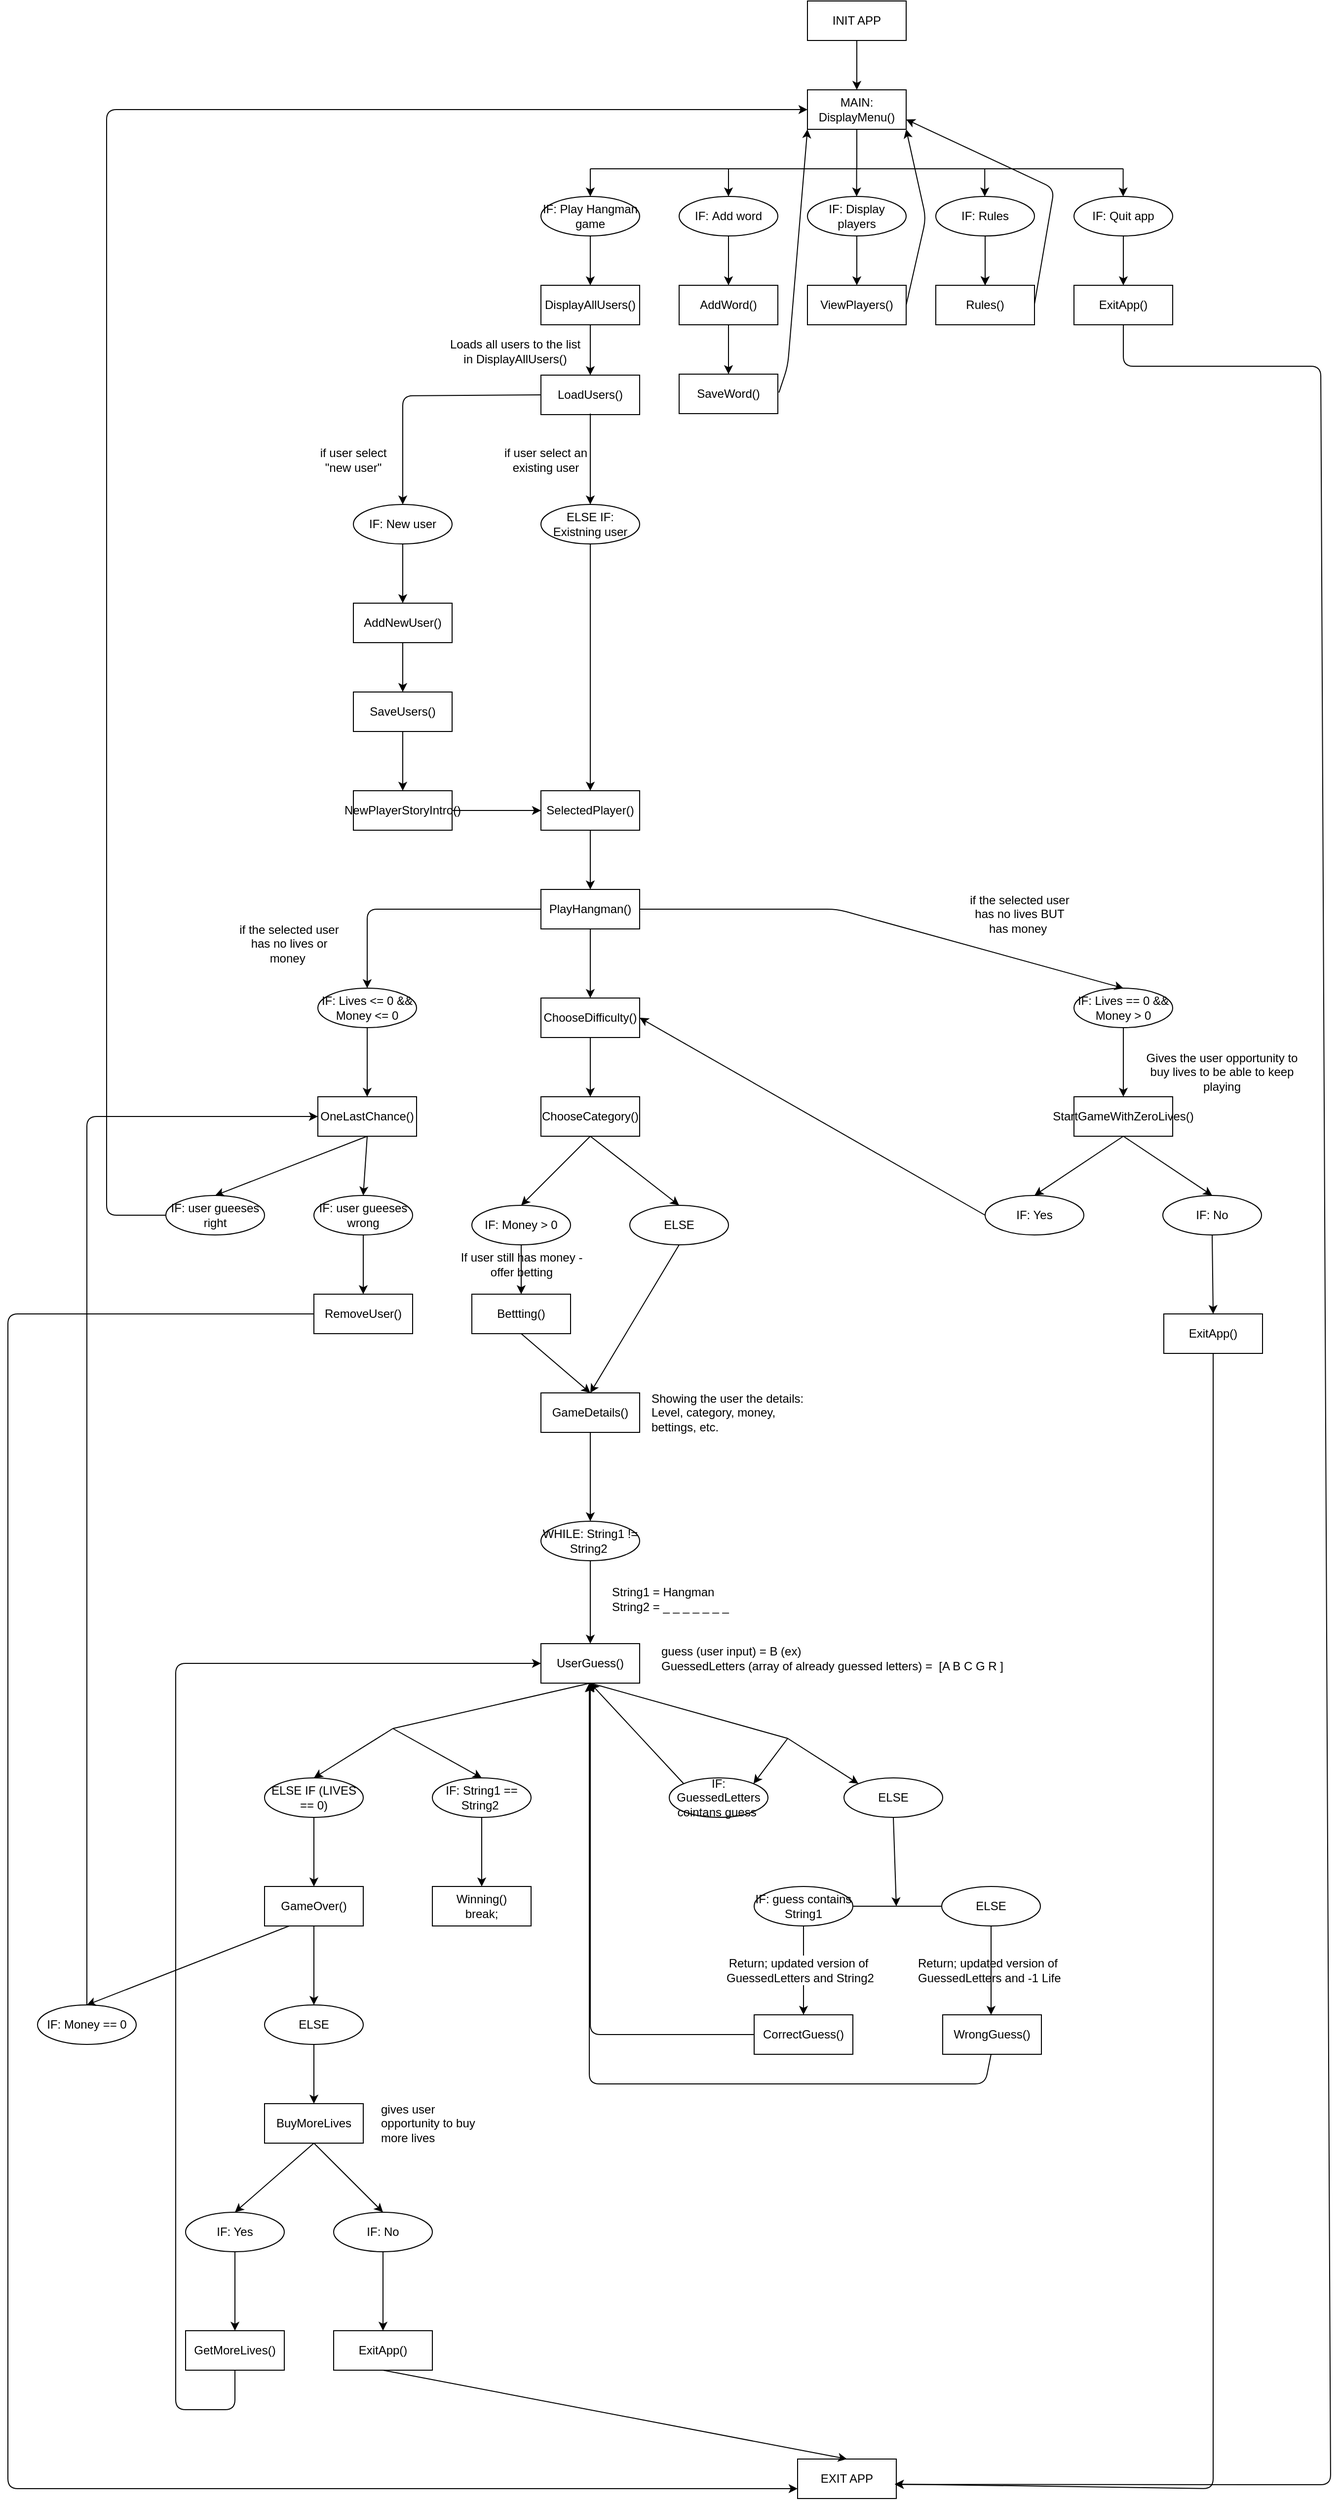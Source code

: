<mxfile>
    <diagram id="V3ijUrjMEdLw47c3y2hR" name="Page-1">
        <mxGraphModel dx="129" dy="98" grid="1" gridSize="10" guides="1" tooltips="1" connect="1" arrows="1" fold="1" page="1" pageScale="1" pageWidth="827" pageHeight="1169" math="0" shadow="0">
            <root>
                <mxCell id="0"/>
                <mxCell id="1" parent="0"/>
                <mxCell id="3" value="INIT APP" style="whiteSpace=wrap;html=1;align=center;" parent="1" vertex="1">
                    <mxGeometry x="960" y="120" width="100" height="40" as="geometry"/>
                </mxCell>
                <mxCell id="4" value="MAIN:&lt;br&gt;DisplayMenu()" style="whiteSpace=wrap;html=1;align=center;" parent="1" vertex="1">
                    <mxGeometry x="960" y="210" width="100" height="40" as="geometry"/>
                </mxCell>
                <mxCell id="6" value="IF: Play Hangman game" style="ellipse;whiteSpace=wrap;html=1;align=center;" parent="1" vertex="1">
                    <mxGeometry x="690" y="318" width="100" height="40" as="geometry"/>
                </mxCell>
                <mxCell id="7" value="IF:&amp;nbsp;Add word" style="ellipse;whiteSpace=wrap;html=1;align=center;" parent="1" vertex="1">
                    <mxGeometry x="830" y="318" width="100" height="40" as="geometry"/>
                </mxCell>
                <mxCell id="8" value="IF:&amp;nbsp;Display players" style="ellipse;whiteSpace=wrap;html=1;align=center;" parent="1" vertex="1">
                    <mxGeometry x="960" y="318" width="100" height="40" as="geometry"/>
                </mxCell>
                <mxCell id="20" value="" style="edgeStyle=none;html=1;" parent="1" source="9" target="18" edge="1">
                    <mxGeometry relative="1" as="geometry"/>
                </mxCell>
                <mxCell id="9" value="IF:&amp;nbsp;Rules" style="ellipse;whiteSpace=wrap;html=1;align=center;" parent="1" vertex="1">
                    <mxGeometry x="1090" y="318" width="100" height="40" as="geometry"/>
                </mxCell>
                <mxCell id="10" value="IF:&amp;nbsp;Quit app" style="ellipse;whiteSpace=wrap;html=1;align=center;" parent="1" vertex="1">
                    <mxGeometry x="1230" y="318" width="100" height="40" as="geometry"/>
                </mxCell>
                <mxCell id="12" value="EXIT APP" style="whiteSpace=wrap;html=1;align=center;" parent="1" vertex="1">
                    <mxGeometry x="950" y="2610" width="100" height="40" as="geometry"/>
                </mxCell>
                <mxCell id="13" value="ViewPlayers()" style="whiteSpace=wrap;html=1;align=center;" parent="1" vertex="1">
                    <mxGeometry x="960" y="408" width="100" height="40" as="geometry"/>
                </mxCell>
                <mxCell id="15" value="" style="endArrow=classic;html=1;entryX=0.5;entryY=0;entryDx=0;entryDy=0;exitX=0.5;exitY=1;exitDx=0;exitDy=0;" parent="1" source="8" target="13" edge="1">
                    <mxGeometry width="50" height="50" relative="1" as="geometry">
                        <mxPoint x="1010" y="378" as="sourcePoint"/>
                        <mxPoint x="1040" y="498" as="targetPoint"/>
                    </mxGeometry>
                </mxCell>
                <mxCell id="16" value="" style="endArrow=classic;html=1;entryX=0.985;entryY=0.643;entryDx=0;entryDy=0;entryPerimeter=0;exitX=0.5;exitY=1;exitDx=0;exitDy=0;" parent="1" source="167" target="12" edge="1">
                    <mxGeometry width="50" height="50" relative="1" as="geometry">
                        <mxPoint x="1330" y="480" as="sourcePoint"/>
                        <mxPoint x="1050" y="1350" as="targetPoint"/>
                        <Array as="points">
                            <mxPoint x="1280" y="490"/>
                            <mxPoint x="1480" y="490"/>
                            <mxPoint x="1490" y="2636"/>
                        </Array>
                    </mxGeometry>
                </mxCell>
                <mxCell id="18" value="Rules()" style="whiteSpace=wrap;html=1;align=center;" parent="1" vertex="1">
                    <mxGeometry x="1090" y="408" width="100" height="40" as="geometry"/>
                </mxCell>
                <mxCell id="19" value="" style="endArrow=classic;html=1;entryX=0.5;entryY=0;entryDx=0;entryDy=0;exitX=0.5;exitY=1;exitDx=0;exitDy=0;" parent="1" target="18" edge="1">
                    <mxGeometry width="50" height="50" relative="1" as="geometry">
                        <mxPoint x="1140" y="358" as="sourcePoint"/>
                        <mxPoint x="1170" y="498" as="targetPoint"/>
                    </mxGeometry>
                </mxCell>
                <mxCell id="21" value="" style="endArrow=classic;html=1;entryX=0.5;entryY=0;entryDx=0;entryDy=0;exitX=0.5;exitY=1;exitDx=0;exitDy=0;" parent="1" source="3" target="4" edge="1">
                    <mxGeometry width="50" height="50" relative="1" as="geometry">
                        <mxPoint x="1030" y="180" as="sourcePoint"/>
                        <mxPoint x="1010" y="280" as="targetPoint"/>
                    </mxGeometry>
                </mxCell>
                <mxCell id="22" value="" style="endArrow=classic;html=1;exitX=0.5;exitY=1;exitDx=0;exitDy=0;entryX=0.5;entryY=0;entryDx=0;entryDy=0;" parent="1" source="7" target="23" edge="1">
                    <mxGeometry width="50" height="50" relative="1" as="geometry">
                        <mxPoint x="900" y="428" as="sourcePoint"/>
                        <mxPoint x="880" y="398" as="targetPoint"/>
                    </mxGeometry>
                </mxCell>
                <mxCell id="23" value="AddWord()" style="whiteSpace=wrap;html=1;align=center;" parent="1" vertex="1">
                    <mxGeometry x="830" y="408" width="100" height="40" as="geometry"/>
                </mxCell>
                <mxCell id="24" value="" style="endArrow=classic;html=1;exitX=0.5;exitY=1;exitDx=0;exitDy=0;entryX=0.5;entryY=0;entryDx=0;entryDy=0;" parent="1" target="25" edge="1">
                    <mxGeometry width="50" height="50" relative="1" as="geometry">
                        <mxPoint x="880" y="448" as="sourcePoint"/>
                        <mxPoint x="880" y="488" as="targetPoint"/>
                    </mxGeometry>
                </mxCell>
                <mxCell id="25" value="SaveWord()" style="whiteSpace=wrap;html=1;align=center;" parent="1" vertex="1">
                    <mxGeometry x="830" y="498" width="100" height="40" as="geometry"/>
                </mxCell>
                <mxCell id="26" value="" style="endArrow=classic;html=1;exitX=0.5;exitY=1;exitDx=0;exitDy=0;entryX=0.5;entryY=0;entryDx=0;entryDy=0;" parent="1" target="27" edge="1">
                    <mxGeometry width="50" height="50" relative="1" as="geometry">
                        <mxPoint x="740" y="358.0" as="sourcePoint"/>
                        <mxPoint x="740" y="398" as="targetPoint"/>
                    </mxGeometry>
                </mxCell>
                <mxCell id="27" value="DisplayAllUsers()" style="whiteSpace=wrap;html=1;align=center;" parent="1" vertex="1">
                    <mxGeometry x="690" y="408" width="100" height="40" as="geometry"/>
                </mxCell>
                <mxCell id="28" value="" style="endArrow=classic;html=1;exitX=0.5;exitY=1;exitDx=0;exitDy=0;entryX=0.5;entryY=0;entryDx=0;entryDy=0;" parent="1" target="29" edge="1">
                    <mxGeometry width="50" height="50" relative="1" as="geometry">
                        <mxPoint x="740" y="448" as="sourcePoint"/>
                        <mxPoint x="740" y="488" as="targetPoint"/>
                    </mxGeometry>
                </mxCell>
                <mxCell id="29" value="LoadUsers()" style="whiteSpace=wrap;html=1;align=center;" parent="1" vertex="1">
                    <mxGeometry x="690" y="499" width="100" height="40" as="geometry"/>
                </mxCell>
                <mxCell id="33" value="" style="endArrow=classic;html=1;exitX=0.5;exitY=1;exitDx=0;exitDy=0;entryX=0.5;entryY=0;entryDx=0;entryDy=0;" parent="1" target="39" edge="1">
                    <mxGeometry width="50" height="50" relative="1" as="geometry">
                        <mxPoint x="740" y="538.0" as="sourcePoint"/>
                        <mxPoint x="740" y="588" as="targetPoint"/>
                    </mxGeometry>
                </mxCell>
                <mxCell id="38" value="IF: New user" style="ellipse;whiteSpace=wrap;html=1;align=center;" parent="1" vertex="1">
                    <mxGeometry x="500" y="630" width="100" height="40" as="geometry"/>
                </mxCell>
                <mxCell id="39" value="ELSE IF: Existning user" style="ellipse;whiteSpace=wrap;html=1;align=center;" parent="1" vertex="1">
                    <mxGeometry x="690" y="630" width="100" height="40" as="geometry"/>
                </mxCell>
                <mxCell id="41" value="" style="endArrow=classic;html=1;exitX=0;exitY=0.5;exitDx=0;exitDy=0;entryX=0.5;entryY=0;entryDx=0;entryDy=0;" parent="1" source="29" target="38" edge="1">
                    <mxGeometry width="50" height="50" relative="1" as="geometry">
                        <mxPoint x="750" y="548.0" as="sourcePoint"/>
                        <mxPoint x="750" y="640" as="targetPoint"/>
                        <Array as="points">
                            <mxPoint x="550" y="520"/>
                        </Array>
                    </mxGeometry>
                </mxCell>
                <mxCell id="42" value="SelectedPlayer()" style="whiteSpace=wrap;html=1;align=center;" parent="1" vertex="1">
                    <mxGeometry x="690" y="920" width="100" height="40" as="geometry"/>
                </mxCell>
                <mxCell id="43" value="AddNewUser()" style="whiteSpace=wrap;html=1;align=center;" parent="1" vertex="1">
                    <mxGeometry x="500" y="730" width="100" height="40" as="geometry"/>
                </mxCell>
                <mxCell id="44" value="NewPlayerStoryIntro()" style="whiteSpace=wrap;html=1;align=center;" parent="1" vertex="1">
                    <mxGeometry x="500" y="920" width="100" height="40" as="geometry"/>
                </mxCell>
                <mxCell id="45" value="" style="endArrow=classic;html=1;exitX=0.5;exitY=1;exitDx=0;exitDy=0;entryX=0.5;entryY=0;entryDx=0;entryDy=0;" parent="1" source="38" target="43" edge="1">
                    <mxGeometry width="50" height="50" relative="1" as="geometry">
                        <mxPoint x="750" y="548.0" as="sourcePoint"/>
                        <mxPoint x="750" y="640" as="targetPoint"/>
                    </mxGeometry>
                </mxCell>
                <mxCell id="46" value="" style="endArrow=classic;html=1;exitX=0.5;exitY=1;exitDx=0;exitDy=0;entryX=0.5;entryY=0;entryDx=0;entryDy=0;" parent="1" source="43" target="49" edge="1">
                    <mxGeometry width="50" height="50" relative="1" as="geometry">
                        <mxPoint x="560" y="680" as="sourcePoint"/>
                        <mxPoint x="550" y="800" as="targetPoint"/>
                    </mxGeometry>
                </mxCell>
                <mxCell id="47" value="" style="endArrow=classic;html=1;exitX=0.5;exitY=1;exitDx=0;exitDy=0;" parent="1" source="39" target="42" edge="1">
                    <mxGeometry width="50" height="50" relative="1" as="geometry">
                        <mxPoint x="560" y="680" as="sourcePoint"/>
                        <mxPoint x="560" y="740" as="targetPoint"/>
                    </mxGeometry>
                </mxCell>
                <mxCell id="48" value="" style="endArrow=classic;html=1;exitX=1;exitY=0.5;exitDx=0;exitDy=0;entryX=0;entryY=0.5;entryDx=0;entryDy=0;" parent="1" source="44" target="42" edge="1">
                    <mxGeometry width="50" height="50" relative="1" as="geometry">
                        <mxPoint x="560" y="780" as="sourcePoint"/>
                        <mxPoint x="560" y="830" as="targetPoint"/>
                    </mxGeometry>
                </mxCell>
                <mxCell id="49" value="SaveUsers()" style="whiteSpace=wrap;html=1;align=center;" parent="1" vertex="1">
                    <mxGeometry x="500" y="820" width="100" height="40" as="geometry"/>
                </mxCell>
                <mxCell id="50" value="" style="endArrow=classic;html=1;exitX=0.5;exitY=1;exitDx=0;exitDy=0;entryX=0.5;entryY=0;entryDx=0;entryDy=0;" parent="1" source="49" target="44" edge="1">
                    <mxGeometry width="50" height="50" relative="1" as="geometry">
                        <mxPoint x="560" y="780" as="sourcePoint"/>
                        <mxPoint x="560" y="830" as="targetPoint"/>
                    </mxGeometry>
                </mxCell>
                <mxCell id="55" value="Loads all users to the list in DisplayAllUsers()" style="text;html=1;strokeColor=none;fillColor=none;align=center;verticalAlign=middle;whiteSpace=wrap;rounded=0;" parent="1" vertex="1">
                    <mxGeometry x="594" y="460" width="140" height="30" as="geometry"/>
                </mxCell>
                <mxCell id="56" value="if user select &quot;new user&quot;" style="text;html=1;strokeColor=none;fillColor=none;align=center;verticalAlign=middle;whiteSpace=wrap;rounded=0;" parent="1" vertex="1">
                    <mxGeometry x="460" y="570" width="80" height="30" as="geometry"/>
                </mxCell>
                <mxCell id="57" value="if user select an existing user" style="text;html=1;strokeColor=none;fillColor=none;align=center;verticalAlign=middle;whiteSpace=wrap;rounded=0;" parent="1" vertex="1">
                    <mxGeometry x="640" y="570" width="110" height="30" as="geometry"/>
                </mxCell>
                <mxCell id="58" value="PlayHangman()" style="whiteSpace=wrap;html=1;align=center;" parent="1" vertex="1">
                    <mxGeometry x="690" y="1020" width="100" height="40" as="geometry"/>
                </mxCell>
                <mxCell id="59" value="" style="endArrow=classic;html=1;exitX=0.5;exitY=1;exitDx=0;exitDy=0;entryX=0.5;entryY=0;entryDx=0;entryDy=0;" parent="1" source="42" target="58" edge="1">
                    <mxGeometry width="50" height="50" relative="1" as="geometry">
                        <mxPoint x="560" y="870" as="sourcePoint"/>
                        <mxPoint x="560" y="930" as="targetPoint"/>
                    </mxGeometry>
                </mxCell>
                <mxCell id="60" value="IF: Lives == 0 &amp;amp;&amp;amp; Money &amp;gt; 0" style="ellipse;whiteSpace=wrap;html=1;align=center;" parent="1" vertex="1">
                    <mxGeometry x="1230" y="1120" width="100" height="40" as="geometry"/>
                </mxCell>
                <mxCell id="61" value="IF: Lives &amp;lt;= 0 &amp;amp;&amp;amp; Money &amp;lt;= 0" style="ellipse;whiteSpace=wrap;html=1;align=center;" parent="1" vertex="1">
                    <mxGeometry x="464" y="1120" width="100" height="40" as="geometry"/>
                </mxCell>
                <mxCell id="62" value="OneLastChance()" style="whiteSpace=wrap;html=1;align=center;" parent="1" vertex="1">
                    <mxGeometry x="464" y="1230" width="100" height="40" as="geometry"/>
                </mxCell>
                <mxCell id="63" value="StartGameWithZeroLives()" style="whiteSpace=wrap;html=1;align=center;" parent="1" vertex="1">
                    <mxGeometry x="1230" y="1230" width="100" height="40" as="geometry"/>
                </mxCell>
                <mxCell id="64" value="IF: user gueeses right" style="ellipse;whiteSpace=wrap;html=1;align=center;" parent="1" vertex="1">
                    <mxGeometry x="310" y="1330" width="100" height="40" as="geometry"/>
                </mxCell>
                <mxCell id="65" value="IF: user gueeses wrong" style="ellipse;whiteSpace=wrap;html=1;align=center;" parent="1" vertex="1">
                    <mxGeometry x="460" y="1330" width="100" height="40" as="geometry"/>
                </mxCell>
                <mxCell id="66" value="RemoveUser()" style="whiteSpace=wrap;html=1;align=center;" parent="1" vertex="1">
                    <mxGeometry x="460" y="1430" width="100" height="40" as="geometry"/>
                </mxCell>
                <mxCell id="68" value="" style="endArrow=classic;html=1;exitX=0;exitY=0.5;exitDx=0;exitDy=0;entryX=0;entryY=0.5;entryDx=0;entryDy=0;" parent="1" source="64" target="4" edge="1">
                    <mxGeometry width="50" height="50" relative="1" as="geometry">
                        <mxPoint x="900" y="1070" as="sourcePoint"/>
                        <mxPoint x="850" y="780" as="targetPoint"/>
                        <Array as="points">
                            <mxPoint x="250" y="1350"/>
                            <mxPoint x="250" y="230"/>
                        </Array>
                    </mxGeometry>
                </mxCell>
                <mxCell id="69" value="ChooseDifficulty()" style="whiteSpace=wrap;html=1;align=center;" parent="1" vertex="1">
                    <mxGeometry x="690" y="1130" width="100" height="40" as="geometry"/>
                </mxCell>
                <mxCell id="70" value="ChooseCategory()" style="whiteSpace=wrap;html=1;align=center;" parent="1" vertex="1">
                    <mxGeometry x="690" y="1230" width="100" height="40" as="geometry"/>
                </mxCell>
                <mxCell id="72" value="" style="endArrow=classic;html=1;exitX=0;exitY=0.5;exitDx=0;exitDy=0;entryX=0;entryY=0.75;entryDx=0;entryDy=0;" parent="1" source="66" target="12" edge="1">
                    <mxGeometry width="50" height="50" relative="1" as="geometry">
                        <mxPoint x="1100" y="1650" as="sourcePoint"/>
                        <mxPoint x="1150" y="1600" as="targetPoint"/>
                        <Array as="points">
                            <mxPoint x="150" y="1450"/>
                            <mxPoint x="150" y="2640"/>
                        </Array>
                    </mxGeometry>
                </mxCell>
                <mxCell id="73" value="" style="endArrow=classic;html=1;exitX=1;exitY=0.5;exitDx=0;exitDy=0;entryX=0.5;entryY=0;entryDx=0;entryDy=0;" parent="1" source="58" target="60" edge="1">
                    <mxGeometry width="50" height="50" relative="1" as="geometry">
                        <mxPoint x="800" y="1180" as="sourcePoint"/>
                        <mxPoint x="850" y="1130" as="targetPoint"/>
                        <Array as="points">
                            <mxPoint x="990" y="1040"/>
                        </Array>
                    </mxGeometry>
                </mxCell>
                <mxCell id="74" value="" style="endArrow=classic;html=1;exitX=0;exitY=0.5;exitDx=0;exitDy=0;entryX=0.5;entryY=0;entryDx=0;entryDy=0;" parent="1" source="58" target="61" edge="1">
                    <mxGeometry width="50" height="50" relative="1" as="geometry">
                        <mxPoint x="800" y="1180" as="sourcePoint"/>
                        <mxPoint x="850" y="1130" as="targetPoint"/>
                        <Array as="points">
                            <mxPoint x="514" y="1040"/>
                        </Array>
                    </mxGeometry>
                </mxCell>
                <mxCell id="75" value="" style="endArrow=classic;html=1;exitX=0.5;exitY=1;exitDx=0;exitDy=0;entryX=0.5;entryY=0;entryDx=0;entryDy=0;" parent="1" source="61" target="62" edge="1">
                    <mxGeometry width="50" height="50" relative="1" as="geometry">
                        <mxPoint x="630" y="1310" as="sourcePoint"/>
                        <mxPoint x="680" y="1260" as="targetPoint"/>
                    </mxGeometry>
                </mxCell>
                <mxCell id="76" value="" style="endArrow=classic;html=1;exitX=0.5;exitY=1;exitDx=0;exitDy=0;entryX=0.5;entryY=0;entryDx=0;entryDy=0;" parent="1" source="62" target="64" edge="1">
                    <mxGeometry width="50" height="50" relative="1" as="geometry">
                        <mxPoint x="524" y="1170.0" as="sourcePoint"/>
                        <mxPoint x="524" y="1240.0" as="targetPoint"/>
                    </mxGeometry>
                </mxCell>
                <mxCell id="77" value="" style="endArrow=classic;html=1;exitX=0.5;exitY=1;exitDx=0;exitDy=0;entryX=0.5;entryY=0;entryDx=0;entryDy=0;" parent="1" source="62" target="65" edge="1">
                    <mxGeometry width="50" height="50" relative="1" as="geometry">
                        <mxPoint x="524" y="1280" as="sourcePoint"/>
                        <mxPoint x="450" y="1340" as="targetPoint"/>
                    </mxGeometry>
                </mxCell>
                <mxCell id="78" value="" style="endArrow=classic;html=1;exitX=0.5;exitY=1;exitDx=0;exitDy=0;entryX=0.5;entryY=0;entryDx=0;entryDy=0;" parent="1" source="65" target="66" edge="1">
                    <mxGeometry width="50" height="50" relative="1" as="geometry">
                        <mxPoint x="450" y="1290" as="sourcePoint"/>
                        <mxPoint x="460" y="1390" as="targetPoint"/>
                    </mxGeometry>
                </mxCell>
                <mxCell id="79" value="" style="endArrow=classic;html=1;exitX=0.5;exitY=1;exitDx=0;exitDy=0;entryX=0.5;entryY=0;entryDx=0;entryDy=0;" parent="1" source="58" target="69" edge="1">
                    <mxGeometry width="50" height="50" relative="1" as="geometry">
                        <mxPoint x="544" y="1300" as="sourcePoint"/>
                        <mxPoint x="470" y="1360" as="targetPoint"/>
                    </mxGeometry>
                </mxCell>
                <mxCell id="80" value="" style="endArrow=classic;html=1;exitX=0.5;exitY=1;exitDx=0;exitDy=0;entryX=0.5;entryY=0;entryDx=0;entryDy=0;" parent="1" source="69" target="70" edge="1">
                    <mxGeometry width="50" height="50" relative="1" as="geometry">
                        <mxPoint x="554" y="1310" as="sourcePoint"/>
                        <mxPoint x="480" y="1370" as="targetPoint"/>
                    </mxGeometry>
                </mxCell>
                <mxCell id="81" value="" style="endArrow=classic;html=1;exitX=0.5;exitY=1;exitDx=0;exitDy=0;entryX=0.5;entryY=0;entryDx=0;entryDy=0;" parent="1" source="60" target="63" edge="1">
                    <mxGeometry width="50" height="50" relative="1" as="geometry">
                        <mxPoint x="854" y="1320" as="sourcePoint"/>
                        <mxPoint x="780" y="1380" as="targetPoint"/>
                    </mxGeometry>
                </mxCell>
                <mxCell id="82" value="Gives the user opportunity to buy lives to be able to keep playing" style="text;html=1;strokeColor=none;fillColor=none;align=center;verticalAlign=middle;whiteSpace=wrap;rounded=0;" parent="1" vertex="1">
                    <mxGeometry x="1300" y="1190" width="160" height="30" as="geometry"/>
                </mxCell>
                <mxCell id="83" value="IF: No" style="ellipse;whiteSpace=wrap;html=1;align=center;" parent="1" vertex="1">
                    <mxGeometry x="1320" y="1330" width="100" height="40" as="geometry"/>
                </mxCell>
                <mxCell id="84" value="IF: Yes" style="ellipse;whiteSpace=wrap;html=1;align=center;" parent="1" vertex="1">
                    <mxGeometry x="1140" y="1330" width="100" height="40" as="geometry"/>
                </mxCell>
                <mxCell id="86" value="" style="endArrow=classic;html=1;entryX=0.985;entryY=0.634;entryDx=0;entryDy=0;entryPerimeter=0;exitX=0.5;exitY=1;exitDx=0;exitDy=0;" parent="1" source="155" target="12" edge="1">
                    <mxGeometry width="50" height="50" relative="1" as="geometry">
                        <mxPoint x="1380" y="1530" as="sourcePoint"/>
                        <mxPoint x="970" y="1773.333" as="targetPoint"/>
                        <Array as="points">
                            <mxPoint x="1371" y="2640"/>
                        </Array>
                    </mxGeometry>
                </mxCell>
                <mxCell id="88" value="" style="endArrow=classic;html=1;exitX=0.5;exitY=1;exitDx=0;exitDy=0;entryX=0.5;entryY=0;entryDx=0;entryDy=0;" parent="1" source="63" target="84" edge="1">
                    <mxGeometry width="50" height="50" relative="1" as="geometry">
                        <mxPoint x="1290" y="1170" as="sourcePoint"/>
                        <mxPoint x="1290" y="1240" as="targetPoint"/>
                    </mxGeometry>
                </mxCell>
                <mxCell id="89" value="" style="endArrow=classic;html=1;exitX=0.5;exitY=1;exitDx=0;exitDy=0;entryX=0.5;entryY=0;entryDx=0;entryDy=0;" parent="1" source="63" target="83" edge="1">
                    <mxGeometry width="50" height="50" relative="1" as="geometry">
                        <mxPoint x="1290" y="1280" as="sourcePoint"/>
                        <mxPoint x="1200" y="1340" as="targetPoint"/>
                    </mxGeometry>
                </mxCell>
                <mxCell id="90" value="" style="endArrow=classic;html=1;exitX=0;exitY=0.5;exitDx=0;exitDy=0;entryX=1;entryY=0.5;entryDx=0;entryDy=0;" parent="1" source="84" target="69" edge="1">
                    <mxGeometry width="50" height="50" relative="1" as="geometry">
                        <mxPoint x="870" y="1390" as="sourcePoint"/>
                        <mxPoint x="920" y="1340" as="targetPoint"/>
                    </mxGeometry>
                </mxCell>
                <mxCell id="91" value="IF: Money &amp;gt; 0" style="ellipse;whiteSpace=wrap;html=1;align=center;" parent="1" vertex="1">
                    <mxGeometry x="620" y="1340" width="100" height="40" as="geometry"/>
                </mxCell>
                <mxCell id="92" value="ELSE" style="ellipse;whiteSpace=wrap;html=1;align=center;" parent="1" vertex="1">
                    <mxGeometry x="780" y="1340" width="100" height="40" as="geometry"/>
                </mxCell>
                <mxCell id="93" value="Bettting()" style="whiteSpace=wrap;html=1;align=center;" parent="1" vertex="1">
                    <mxGeometry x="620" y="1430" width="100" height="40" as="geometry"/>
                </mxCell>
                <mxCell id="94" value="GameDetails()" style="whiteSpace=wrap;html=1;align=center;" parent="1" vertex="1">
                    <mxGeometry x="690" y="1530" width="100" height="40" as="geometry"/>
                </mxCell>
                <mxCell id="95" value="" style="endArrow=classic;html=1;exitX=0.5;exitY=1;exitDx=0;exitDy=0;entryX=0.5;entryY=0;entryDx=0;entryDy=0;" parent="1" source="70" target="91" edge="1">
                    <mxGeometry width="50" height="50" relative="1" as="geometry">
                        <mxPoint x="524" y="1280" as="sourcePoint"/>
                        <mxPoint x="520" y="1340" as="targetPoint"/>
                    </mxGeometry>
                </mxCell>
                <mxCell id="96" value="" style="endArrow=classic;html=1;exitX=0.5;exitY=1;exitDx=0;exitDy=0;entryX=0.5;entryY=0;entryDx=0;entryDy=0;" parent="1" source="70" target="92" edge="1">
                    <mxGeometry width="50" height="50" relative="1" as="geometry">
                        <mxPoint x="750" y="1280" as="sourcePoint"/>
                        <mxPoint x="680" y="1350" as="targetPoint"/>
                    </mxGeometry>
                </mxCell>
                <mxCell id="97" value="" style="endArrow=classic;html=1;exitX=0.5;exitY=1;exitDx=0;exitDy=0;entryX=0.5;entryY=0;entryDx=0;entryDy=0;" parent="1" source="91" target="93" edge="1">
                    <mxGeometry width="50" height="50" relative="1" as="geometry">
                        <mxPoint x="760" y="1290" as="sourcePoint"/>
                        <mxPoint x="690" y="1360" as="targetPoint"/>
                    </mxGeometry>
                </mxCell>
                <mxCell id="98" value="" style="endArrow=classic;html=1;exitX=0.5;exitY=1;exitDx=0;exitDy=0;entryX=0.5;entryY=0;entryDx=0;entryDy=0;" parent="1" source="92" target="94" edge="1">
                    <mxGeometry width="50" height="50" relative="1" as="geometry">
                        <mxPoint x="680" y="1390" as="sourcePoint"/>
                        <mxPoint x="680" y="1440" as="targetPoint"/>
                    </mxGeometry>
                </mxCell>
                <mxCell id="100" value="" style="endArrow=classic;html=1;exitX=0.5;exitY=1;exitDx=0;exitDy=0;entryX=0.5;entryY=0;entryDx=0;entryDy=0;" parent="1" source="94" edge="1" target="101">
                    <mxGeometry width="50" height="50" relative="1" as="geometry">
                        <mxPoint x="680" y="1390" as="sourcePoint"/>
                        <mxPoint x="740" y="1650" as="targetPoint"/>
                    </mxGeometry>
                </mxCell>
                <mxCell id="101" value="WHILE: String1 != String2&amp;nbsp;" style="ellipse;whiteSpace=wrap;html=1;align=center;" parent="1" vertex="1">
                    <mxGeometry x="690" y="1660" width="100" height="40" as="geometry"/>
                </mxCell>
                <mxCell id="102" value="String1 = Hangman&lt;br&gt;String2 = _ _ _ _ _ _ _" style="text;html=1;strokeColor=none;fillColor=none;align=left;verticalAlign=middle;whiteSpace=wrap;rounded=0;" parent="1" vertex="1">
                    <mxGeometry x="760" y="1723.5" width="160" height="30" as="geometry"/>
                </mxCell>
                <mxCell id="103" value="" style="endArrow=classic;html=1;exitX=0.5;exitY=1;exitDx=0;exitDy=0;entryX=0.5;entryY=0;entryDx=0;entryDy=0;" parent="1" source="101" target="105" edge="1">
                    <mxGeometry width="50" height="50" relative="1" as="geometry">
                        <mxPoint x="844" y="1690" as="sourcePoint"/>
                        <mxPoint x="970" y="1800" as="targetPoint"/>
                    </mxGeometry>
                </mxCell>
                <mxCell id="105" value="UserGuess()" style="whiteSpace=wrap;html=1;align=center;" parent="1" vertex="1">
                    <mxGeometry x="690" y="1784" width="100" height="40" as="geometry"/>
                </mxCell>
                <mxCell id="107" value="IF: GuessedLetters cointans guess&amp;nbsp;" style="ellipse;whiteSpace=wrap;html=1;align=center;" parent="1" vertex="1">
                    <mxGeometry x="820" y="1920" width="100" height="40" as="geometry"/>
                </mxCell>
                <mxCell id="108" value="ELSE" style="ellipse;whiteSpace=wrap;html=1;align=center;" parent="1" vertex="1">
                    <mxGeometry x="997" y="1920" width="100" height="40" as="geometry"/>
                </mxCell>
                <mxCell id="109" value="&lt;div style=&quot;text-align: left;&quot;&gt;&lt;span style=&quot;text-align: center; background-color: initial;&quot;&gt;guess (user input) = B (ex)&lt;br&gt;GuessedLetters (array of already guessed letters) =&amp;nbsp; [A B C G R ]&lt;/span&gt;&lt;/div&gt;" style="text;html=1;strokeColor=none;fillColor=none;align=left;verticalAlign=middle;whiteSpace=wrap;rounded=0;" parent="1" vertex="1">
                    <mxGeometry x="810" y="1784" width="370" height="30" as="geometry"/>
                </mxCell>
                <mxCell id="112" value="" style="endArrow=classic;html=1;exitX=0;exitY=0;exitDx=0;exitDy=0;entryX=0.5;entryY=1;entryDx=0;entryDy=0;" parent="1" source="107" target="105" edge="1">
                    <mxGeometry width="50" height="50" relative="1" as="geometry">
                        <mxPoint x="1000" y="1610" as="sourcePoint"/>
                        <mxPoint x="740" y="1830" as="targetPoint"/>
                    </mxGeometry>
                </mxCell>
                <mxCell id="114" value="IF: guess contains String1" style="ellipse;whiteSpace=wrap;html=1;align=center;" parent="1" vertex="1">
                    <mxGeometry x="906" y="2030" width="100" height="40" as="geometry"/>
                </mxCell>
                <mxCell id="115" value="ELSE" style="ellipse;whiteSpace=wrap;html=1;align=center;" parent="1" vertex="1">
                    <mxGeometry x="1096" y="2030" width="100" height="40" as="geometry"/>
                </mxCell>
                <mxCell id="117" value="CorrectGuess()" style="whiteSpace=wrap;html=1;align=center;" parent="1" vertex="1">
                    <mxGeometry x="906" y="2160" width="100" height="40" as="geometry"/>
                </mxCell>
                <mxCell id="118" value="" style="endArrow=classic;html=1;exitX=0.5;exitY=1;exitDx=0;exitDy=0;entryX=0.5;entryY=0;entryDx=0;entryDy=0;startArrow=none;" parent="1" source="123" target="117" edge="1">
                    <mxGeometry width="50" height="50" relative="1" as="geometry">
                        <mxPoint x="976" y="1853" as="sourcePoint"/>
                        <mxPoint x="916.207" y="1916.207" as="targetPoint"/>
                    </mxGeometry>
                </mxCell>
                <mxCell id="119" value="" style="endArrow=classic;html=1;exitX=0.5;exitY=1;exitDx=0;exitDy=0;" parent="1" source="115" edge="1">
                    <mxGeometry width="50" height="50" relative="1" as="geometry">
                        <mxPoint x="966" y="2080" as="sourcePoint"/>
                        <mxPoint x="1146" y="2160" as="targetPoint"/>
                    </mxGeometry>
                </mxCell>
                <mxCell id="120" value="WrongGuess()" style="whiteSpace=wrap;html=1;align=center;" parent="1" vertex="1">
                    <mxGeometry x="1097" y="2160" width="100" height="40" as="geometry"/>
                </mxCell>
                <mxCell id="121" value="" style="endArrow=classic;html=1;exitX=0.5;exitY=1;exitDx=0;exitDy=0;" parent="1" source="108" edge="1">
                    <mxGeometry width="50" height="50" relative="1" as="geometry">
                        <mxPoint x="1014" y="2020" as="sourcePoint"/>
                        <mxPoint x="1050" y="2050" as="targetPoint"/>
                    </mxGeometry>
                </mxCell>
                <mxCell id="122" value="" style="endArrow=none;html=1;exitX=1;exitY=0.5;exitDx=0;exitDy=0;entryX=0;entryY=0.5;entryDx=0;entryDy=0;" parent="1" source="114" target="115" edge="1">
                    <mxGeometry width="50" height="50" relative="1" as="geometry">
                        <mxPoint x="1004" y="2080" as="sourcePoint"/>
                        <mxPoint x="1054" y="2030" as="targetPoint"/>
                    </mxGeometry>
                </mxCell>
                <mxCell id="125" value="&lt;div style=&quot;text-align: center;&quot;&gt;Return; updated version of&amp;nbsp;&lt;/div&gt;&lt;span style=&quot;text-align: center;&quot;&gt;GuessedLetters and -1 Life&lt;/span&gt;" style="text;html=1;strokeColor=none;fillColor=none;align=left;verticalAlign=middle;whiteSpace=wrap;rounded=0;" parent="1" vertex="1">
                    <mxGeometry x="1070" y="2100" width="160" height="30" as="geometry"/>
                </mxCell>
                <mxCell id="127" value="IF: String1 == String2&amp;nbsp;" style="ellipse;whiteSpace=wrap;html=1;align=center;" parent="1" vertex="1">
                    <mxGeometry x="580" y="1920" width="100" height="40" as="geometry"/>
                </mxCell>
                <mxCell id="128" value="ELSE IF (LIVES == 0)" style="ellipse;whiteSpace=wrap;html=1;align=center;" parent="1" vertex="1">
                    <mxGeometry x="410" y="1920" width="100" height="40" as="geometry"/>
                </mxCell>
                <mxCell id="129" value="GameOver()" style="whiteSpace=wrap;html=1;align=center;" parent="1" vertex="1">
                    <mxGeometry x="410" y="2030" width="100" height="40" as="geometry"/>
                </mxCell>
                <mxCell id="130" value="" style="endArrow=classic;html=1;exitX=0.5;exitY=1;exitDx=0;exitDy=0;entryX=0.5;entryY=0;entryDx=0;entryDy=0;" parent="1" source="128" target="129" edge="1">
                    <mxGeometry width="50" height="50" relative="1" as="geometry">
                        <mxPoint x="750" y="1700" as="sourcePoint"/>
                        <mxPoint x="750" y="1794" as="targetPoint"/>
                    </mxGeometry>
                </mxCell>
                <mxCell id="134" value="" style="endArrow=classic;html=1;entryX=0.5;entryY=0;entryDx=0;entryDy=0;" parent="1" target="127" edge="1">
                    <mxGeometry width="50" height="50" relative="1" as="geometry">
                        <mxPoint x="540" y="1870" as="sourcePoint"/>
                        <mxPoint x="750" y="1794" as="targetPoint"/>
                    </mxGeometry>
                </mxCell>
                <mxCell id="135" value="" style="endArrow=classic;html=1;entryX=0.5;entryY=0;entryDx=0;entryDy=0;" parent="1" target="128" edge="1">
                    <mxGeometry width="50" height="50" relative="1" as="geometry">
                        <mxPoint x="540" y="1870" as="sourcePoint"/>
                        <mxPoint x="640" y="1930" as="targetPoint"/>
                    </mxGeometry>
                </mxCell>
                <mxCell id="136" value="" style="endArrow=classic;html=1;entryX=1;entryY=0;entryDx=0;entryDy=0;" parent="1" target="107" edge="1">
                    <mxGeometry width="50" height="50" relative="1" as="geometry">
                        <mxPoint x="940" y="1880" as="sourcePoint"/>
                        <mxPoint x="640" y="1930" as="targetPoint"/>
                    </mxGeometry>
                </mxCell>
                <mxCell id="138" value="" style="endArrow=classic;html=1;entryX=0;entryY=0;entryDx=0;entryDy=0;" parent="1" target="108" edge="1">
                    <mxGeometry width="50" height="50" relative="1" as="geometry">
                        <mxPoint x="940" y="1880" as="sourcePoint"/>
                        <mxPoint x="1043.75" y="1912.5" as="targetPoint"/>
                    </mxGeometry>
                </mxCell>
                <mxCell id="139" value="Winning()&lt;br&gt;break;" style="whiteSpace=wrap;html=1;align=center;" parent="1" vertex="1">
                    <mxGeometry x="580" y="2030" width="100" height="40" as="geometry"/>
                </mxCell>
                <mxCell id="140" value="" style="endArrow=classic;html=1;exitX=0.5;exitY=1;exitDx=0;exitDy=0;entryX=0.5;entryY=0;entryDx=0;entryDy=0;" parent="1" source="127" target="139" edge="1">
                    <mxGeometry width="50" height="50" relative="1" as="geometry">
                        <mxPoint x="470" y="1970" as="sourcePoint"/>
                        <mxPoint x="470" y="2040" as="targetPoint"/>
                    </mxGeometry>
                </mxCell>
                <mxCell id="141" value="" style="endArrow=none;html=1;exitX=0.5;exitY=1;exitDx=0;exitDy=0;entryX=0.5;entryY=0;entryDx=0;entryDy=0;" parent="1" source="114" target="123" edge="1">
                    <mxGeometry width="50" height="50" relative="1" as="geometry">
                        <mxPoint x="956" y="2070" as="sourcePoint"/>
                        <mxPoint x="956" y="2160" as="targetPoint"/>
                    </mxGeometry>
                </mxCell>
                <mxCell id="123" value="&lt;div style=&quot;text-align: center;&quot;&gt;Return; updated version of&amp;nbsp;&lt;/div&gt;&lt;span style=&quot;text-align: center;&quot;&gt;GuessedLetters and String2&lt;/span&gt;" style="text;html=1;strokeColor=none;fillColor=none;align=left;verticalAlign=middle;whiteSpace=wrap;rounded=0;" parent="1" vertex="1">
                    <mxGeometry x="876" y="2100" width="160" height="30" as="geometry"/>
                </mxCell>
                <mxCell id="142" value="" style="endArrow=classic;html=1;exitX=0;exitY=0.5;exitDx=0;exitDy=0;entryX=0.5;entryY=1;entryDx=0;entryDy=0;" parent="1" source="117" target="105" edge="1">
                    <mxGeometry width="50" height="50" relative="1" as="geometry">
                        <mxPoint x="810" y="2050" as="sourcePoint"/>
                        <mxPoint x="860" y="2000" as="targetPoint"/>
                        <Array as="points">
                            <mxPoint x="740" y="2180"/>
                        </Array>
                    </mxGeometry>
                </mxCell>
                <mxCell id="143" value="" style="endArrow=classic;html=1;exitX=0.5;exitY=1;exitDx=0;exitDy=0;entryX=0.5;entryY=1;entryDx=0;entryDy=0;" parent="1" edge="1">
                    <mxGeometry width="50" height="50" relative="1" as="geometry">
                        <mxPoint x="1146" y="2200" as="sourcePoint"/>
                        <mxPoint x="739" y="1824.0" as="targetPoint"/>
                        <Array as="points">
                            <mxPoint x="1140" y="2230"/>
                            <mxPoint x="739" y="2230"/>
                        </Array>
                    </mxGeometry>
                </mxCell>
                <mxCell id="144" value="IF: Money == 0" style="ellipse;whiteSpace=wrap;html=1;align=center;" parent="1" vertex="1">
                    <mxGeometry x="180" y="2150" width="100" height="40" as="geometry"/>
                </mxCell>
                <mxCell id="145" value="" style="endArrow=classic;html=1;exitX=0.25;exitY=1;exitDx=0;exitDy=0;entryX=0.5;entryY=0;entryDx=0;entryDy=0;" parent="1" source="129" target="144" edge="1">
                    <mxGeometry width="50" height="50" relative="1" as="geometry">
                        <mxPoint x="725" y="1834" as="sourcePoint"/>
                        <mxPoint x="585" y="1885" as="targetPoint"/>
                    </mxGeometry>
                </mxCell>
                <mxCell id="146" value="" style="endArrow=classic;html=1;exitX=0.5;exitY=0;exitDx=0;exitDy=0;entryX=0;entryY=0.5;entryDx=0;entryDy=0;" parent="1" source="144" target="62" edge="1">
                    <mxGeometry width="50" height="50" relative="1" as="geometry">
                        <mxPoint x="445" y="2080" as="sourcePoint"/>
                        <mxPoint x="350" y="1240" as="targetPoint"/>
                        <Array as="points">
                            <mxPoint x="230" y="1250"/>
                        </Array>
                    </mxGeometry>
                </mxCell>
                <mxCell id="148" value="BuyMoreLives" style="whiteSpace=wrap;html=1;align=center;" parent="1" vertex="1">
                    <mxGeometry x="410" y="2250" width="100" height="40" as="geometry"/>
                </mxCell>
                <mxCell id="150" value="ELSE" style="ellipse;whiteSpace=wrap;html=1;align=center;" parent="1" vertex="1">
                    <mxGeometry x="410" y="2150" width="100" height="40" as="geometry"/>
                </mxCell>
                <mxCell id="151" value="IF: Yes" style="ellipse;whiteSpace=wrap;html=1;align=center;" parent="1" vertex="1">
                    <mxGeometry x="330" y="2360" width="100" height="40" as="geometry"/>
                </mxCell>
                <mxCell id="152" value="IF: No" style="ellipse;whiteSpace=wrap;html=1;align=center;" parent="1" vertex="1">
                    <mxGeometry x="480" y="2360" width="100" height="40" as="geometry"/>
                </mxCell>
                <mxCell id="153" value="ExitApp()" style="whiteSpace=wrap;html=1;align=center;" parent="1" vertex="1">
                    <mxGeometry x="480" y="2480" width="100" height="40" as="geometry"/>
                </mxCell>
                <mxCell id="154" value="GetMoreLives()" style="whiteSpace=wrap;html=1;align=center;" parent="1" vertex="1">
                    <mxGeometry x="330" y="2480" width="100" height="40" as="geometry"/>
                </mxCell>
                <mxCell id="155" value="ExitApp()" style="whiteSpace=wrap;html=1;align=center;" parent="1" vertex="1">
                    <mxGeometry x="1321" y="1450" width="100" height="40" as="geometry"/>
                </mxCell>
                <mxCell id="156" value="" style="endArrow=classic;html=1;exitX=0.5;exitY=1;exitDx=0;exitDy=0;entryX=0.5;entryY=0;entryDx=0;entryDy=0;" parent="1" source="83" target="155" edge="1">
                    <mxGeometry width="50" height="50" relative="1" as="geometry">
                        <mxPoint x="1290" y="1280" as="sourcePoint"/>
                        <mxPoint x="1380" y="1340" as="targetPoint"/>
                    </mxGeometry>
                </mxCell>
                <mxCell id="158" value="" style="endArrow=classic;html=1;exitX=0.5;exitY=1;exitDx=0;exitDy=0;entryX=0.5;entryY=0;entryDx=0;entryDy=0;" parent="1" source="129" target="150" edge="1">
                    <mxGeometry width="50" height="50" relative="1" as="geometry">
                        <mxPoint x="470" y="1970" as="sourcePoint"/>
                        <mxPoint x="470" y="2040" as="targetPoint"/>
                    </mxGeometry>
                </mxCell>
                <mxCell id="159" value="" style="endArrow=classic;html=1;exitX=0.5;exitY=1;exitDx=0;exitDy=0;entryX=0.5;entryY=0;entryDx=0;entryDy=0;" parent="1" source="150" target="148" edge="1">
                    <mxGeometry width="50" height="50" relative="1" as="geometry">
                        <mxPoint x="470" y="2080" as="sourcePoint"/>
                        <mxPoint x="470" y="2160" as="targetPoint"/>
                    </mxGeometry>
                </mxCell>
                <mxCell id="160" value="" style="endArrow=classic;html=1;exitX=0.5;exitY=1;exitDx=0;exitDy=0;entryX=0.5;entryY=0;entryDx=0;entryDy=0;" parent="1" source="148" target="151" edge="1">
                    <mxGeometry width="50" height="50" relative="1" as="geometry">
                        <mxPoint x="470" y="2200" as="sourcePoint"/>
                        <mxPoint x="470" y="2260" as="targetPoint"/>
                    </mxGeometry>
                </mxCell>
                <mxCell id="161" value="" style="endArrow=classic;html=1;exitX=0.5;exitY=1;exitDx=0;exitDy=0;entryX=0.5;entryY=0;entryDx=0;entryDy=0;" parent="1" source="148" target="152" edge="1">
                    <mxGeometry width="50" height="50" relative="1" as="geometry">
                        <mxPoint x="470" y="2300" as="sourcePoint"/>
                        <mxPoint x="370" y="2370" as="targetPoint"/>
                    </mxGeometry>
                </mxCell>
                <mxCell id="162" value="" style="endArrow=classic;html=1;exitX=0.5;exitY=1;exitDx=0;exitDy=0;" parent="1" source="151" target="154" edge="1">
                    <mxGeometry width="50" height="50" relative="1" as="geometry">
                        <mxPoint x="500" y="2310" as="sourcePoint"/>
                        <mxPoint x="400" y="2380" as="targetPoint"/>
                    </mxGeometry>
                </mxCell>
                <mxCell id="163" value="" style="endArrow=classic;html=1;exitX=0.5;exitY=1;exitDx=0;exitDy=0;entryX=0.5;entryY=0;entryDx=0;entryDy=0;" parent="1" source="152" target="153" edge="1">
                    <mxGeometry width="50" height="50" relative="1" as="geometry">
                        <mxPoint x="340" y="2410" as="sourcePoint"/>
                        <mxPoint x="340" y="2490" as="targetPoint"/>
                    </mxGeometry>
                </mxCell>
                <mxCell id="164" value="" style="endArrow=classic;html=1;exitX=0.5;exitY=1;exitDx=0;exitDy=0;entryX=0.5;entryY=0;entryDx=0;entryDy=0;" parent="1" source="153" target="12" edge="1">
                    <mxGeometry width="50" height="50" relative="1" as="geometry">
                        <mxPoint x="570" y="2410" as="sourcePoint"/>
                        <mxPoint x="570" y="2490" as="targetPoint"/>
                    </mxGeometry>
                </mxCell>
                <mxCell id="165" value="" style="endArrow=classic;html=1;exitX=0.5;exitY=1;exitDx=0;exitDy=0;entryX=0;entryY=0.5;entryDx=0;entryDy=0;" parent="1" source="154" target="105" edge="1">
                    <mxGeometry width="50" height="50" relative="1" as="geometry">
                        <mxPoint x="470" y="2300" as="sourcePoint"/>
                        <mxPoint x="330" y="2070" as="targetPoint"/>
                        <Array as="points">
                            <mxPoint x="380" y="2560"/>
                            <mxPoint x="320" y="2560"/>
                            <mxPoint x="320" y="1804"/>
                        </Array>
                    </mxGeometry>
                </mxCell>
                <mxCell id="167" value="ExitApp()" style="whiteSpace=wrap;html=1;align=center;" parent="1" vertex="1">
                    <mxGeometry x="1230" y="408" width="100" height="40" as="geometry"/>
                </mxCell>
                <mxCell id="168" value="" style="endArrow=classic;html=1;exitX=0.5;exitY=1;exitDx=0;exitDy=0;" parent="1" source="10" target="167" edge="1">
                    <mxGeometry width="50" height="50" relative="1" as="geometry">
                        <mxPoint x="1150" y="368" as="sourcePoint"/>
                        <mxPoint x="1150" y="418" as="targetPoint"/>
                    </mxGeometry>
                </mxCell>
                <mxCell id="170" value="" style="endArrow=none;html=1;rounded=0;exitX=0.5;exitY=1;exitDx=0;exitDy=0;" edge="1" parent="1" source="4">
                    <mxGeometry relative="1" as="geometry">
                        <mxPoint x="1010" y="420" as="sourcePoint"/>
                        <mxPoint x="1010" y="290" as="targetPoint"/>
                    </mxGeometry>
                </mxCell>
                <mxCell id="171" value="" style="endArrow=none;html=1;rounded=0;" edge="1" parent="1">
                    <mxGeometry relative="1" as="geometry">
                        <mxPoint x="740" y="290" as="sourcePoint"/>
                        <mxPoint x="1280" y="290" as="targetPoint"/>
                    </mxGeometry>
                </mxCell>
                <mxCell id="172" value="" style="endArrow=classic;html=1;entryX=0.5;entryY=0;entryDx=0;entryDy=0;" edge="1" parent="1" target="6">
                    <mxGeometry width="50" height="50" relative="1" as="geometry">
                        <mxPoint x="740" y="290" as="sourcePoint"/>
                        <mxPoint x="890" y="418" as="targetPoint"/>
                    </mxGeometry>
                </mxCell>
                <mxCell id="173" value="" style="endArrow=classic;html=1;entryX=0.5;entryY=0;entryDx=0;entryDy=0;" edge="1" parent="1">
                    <mxGeometry width="50" height="50" relative="1" as="geometry">
                        <mxPoint x="880" y="290" as="sourcePoint"/>
                        <mxPoint x="880" y="318" as="targetPoint"/>
                    </mxGeometry>
                </mxCell>
                <mxCell id="174" value="" style="endArrow=classic;html=1;entryX=0.5;entryY=0;entryDx=0;entryDy=0;" edge="1" parent="1">
                    <mxGeometry width="50" height="50" relative="1" as="geometry">
                        <mxPoint x="1009.81" y="290" as="sourcePoint"/>
                        <mxPoint x="1009.81" y="318" as="targetPoint"/>
                    </mxGeometry>
                </mxCell>
                <mxCell id="176" value="" style="endArrow=classic;html=1;entryX=0.5;entryY=0;entryDx=0;entryDy=0;" edge="1" parent="1">
                    <mxGeometry width="50" height="50" relative="1" as="geometry">
                        <mxPoint x="1139.62" y="290" as="sourcePoint"/>
                        <mxPoint x="1139.62" y="318" as="targetPoint"/>
                    </mxGeometry>
                </mxCell>
                <mxCell id="177" value="" style="endArrow=classic;html=1;entryX=0.5;entryY=0;entryDx=0;entryDy=0;" edge="1" parent="1">
                    <mxGeometry width="50" height="50" relative="1" as="geometry">
                        <mxPoint x="1279.81" y="290" as="sourcePoint"/>
                        <mxPoint x="1279.81" y="318" as="targetPoint"/>
                    </mxGeometry>
                </mxCell>
                <mxCell id="178" value="" style="endArrow=classic;html=1;entryX=1;entryY=1;entryDx=0;entryDy=0;exitX=1;exitY=0.5;exitDx=0;exitDy=0;" edge="1" parent="1" source="13" target="4">
                    <mxGeometry width="50" height="50" relative="1" as="geometry">
                        <mxPoint x="1020" y="368" as="sourcePoint"/>
                        <mxPoint x="1020" y="418" as="targetPoint"/>
                        <Array as="points">
                            <mxPoint x="1080" y="340"/>
                        </Array>
                    </mxGeometry>
                </mxCell>
                <mxCell id="180" value="" style="endArrow=classic;html=1;exitX=1;exitY=0.5;exitDx=0;exitDy=0;entryX=1;entryY=0.75;entryDx=0;entryDy=0;" edge="1" parent="1" target="4">
                    <mxGeometry width="50" height="50" relative="1" as="geometry">
                        <mxPoint x="1190" y="427" as="sourcePoint"/>
                        <mxPoint x="1190" y="249" as="targetPoint"/>
                        <Array as="points">
                            <mxPoint x="1210" y="310"/>
                        </Array>
                    </mxGeometry>
                </mxCell>
                <mxCell id="182" value="" style="endArrow=classic;html=1;entryX=0;entryY=1;entryDx=0;entryDy=0;exitX=1.011;exitY=0.467;exitDx=0;exitDy=0;exitPerimeter=0;" edge="1" parent="1" source="25" target="4">
                    <mxGeometry width="50" height="50" relative="1" as="geometry">
                        <mxPoint x="930" y="428" as="sourcePoint"/>
                        <mxPoint x="930" y="250" as="targetPoint"/>
                        <Array as="points">
                            <mxPoint x="940" y="490"/>
                        </Array>
                    </mxGeometry>
                </mxCell>
                <mxCell id="183" value="if the selected user has no lives or money&amp;nbsp;" style="text;html=1;strokeColor=none;fillColor=none;align=center;verticalAlign=middle;whiteSpace=wrap;rounded=0;" vertex="1" parent="1">
                    <mxGeometry x="380" y="1060" width="110" height="30" as="geometry"/>
                </mxCell>
                <mxCell id="188" value="if the selected user has no lives BUT has money&amp;nbsp;" style="text;html=1;strokeColor=none;fillColor=none;align=center;verticalAlign=middle;whiteSpace=wrap;rounded=0;" vertex="1" parent="1">
                    <mxGeometry x="1120" y="1030" width="110" height="30" as="geometry"/>
                </mxCell>
                <mxCell id="189" value="If user still has money - offer betting" style="text;html=1;strokeColor=none;fillColor=none;align=center;verticalAlign=middle;whiteSpace=wrap;rounded=0;" vertex="1" parent="1">
                    <mxGeometry x="602.5" y="1390" width="135" height="20" as="geometry"/>
                </mxCell>
                <mxCell id="190" value="" style="endArrow=classic;html=1;exitX=0.5;exitY=1;exitDx=0;exitDy=0;entryX=0.5;entryY=0;entryDx=0;entryDy=0;" edge="1" parent="1" source="93" target="94">
                    <mxGeometry width="50" height="50" relative="1" as="geometry">
                        <mxPoint x="680" y="1390" as="sourcePoint"/>
                        <mxPoint x="680" y="1440" as="targetPoint"/>
                    </mxGeometry>
                </mxCell>
                <mxCell id="191" value="Showing the user the details: Level, category, money, bettings, etc." style="text;html=1;strokeColor=none;fillColor=none;align=left;verticalAlign=middle;whiteSpace=wrap;rounded=0;" vertex="1" parent="1">
                    <mxGeometry x="800" y="1535" width="160" height="30" as="geometry"/>
                </mxCell>
                <mxCell id="192" value="&lt;div style=&quot;&quot;&gt;gives user opportunity to buy more lives&lt;/div&gt;" style="text;html=1;strokeColor=none;fillColor=none;align=left;verticalAlign=middle;whiteSpace=wrap;rounded=0;" vertex="1" parent="1">
                    <mxGeometry x="526" y="2255" width="114" height="30" as="geometry"/>
                </mxCell>
                <mxCell id="195" value="" style="endArrow=none;html=1;rounded=0;entryX=0.5;entryY=1;entryDx=0;entryDy=0;" edge="1" parent="1" target="105">
                    <mxGeometry relative="1" as="geometry">
                        <mxPoint x="540" y="1870" as="sourcePoint"/>
                        <mxPoint x="730" y="1890" as="targetPoint"/>
                    </mxGeometry>
                </mxCell>
                <mxCell id="196" value="" style="endArrow=none;html=1;rounded=0;entryX=0.5;entryY=1;entryDx=0;entryDy=0;" edge="1" parent="1" target="105">
                    <mxGeometry relative="1" as="geometry">
                        <mxPoint x="940" y="1880" as="sourcePoint"/>
                        <mxPoint x="750" y="1870" as="targetPoint"/>
                    </mxGeometry>
                </mxCell>
            </root>
        </mxGraphModel>
    </diagram>
</mxfile>